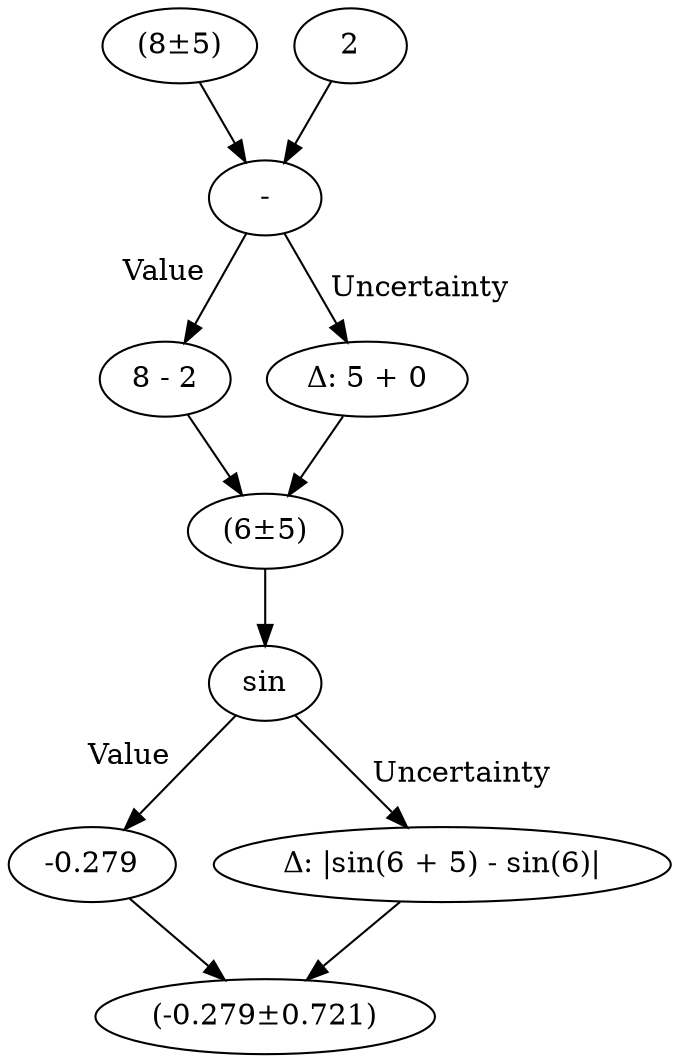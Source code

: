 digraph {
	6 [label="(8±5)"]
	7 [label=2]
	8 [label="-"]
	6 -> 8
	7 -> 8
	9 [label="8 - 2"]
	10 [label="Δ: 5 + 0"]
	8 -> 9 [xlabel=" Value "]
	8 -> 10 [label=" Uncertainty "]
	11 [label="(6±5)"]
	9 -> 11
	10 -> 11
	12 [label=sin]
	11 -> 12
	13 [label=-0.279]
	14 [label="Δ: |sin(6 + 5) - sin(6)|"]
	12 -> 13 [xlabel=" Value "]
	12 -> 14 [label=" Uncertainty "]
	15 [label="(-0.279±0.721)"]
	13 -> 15
	14 -> 15
}
